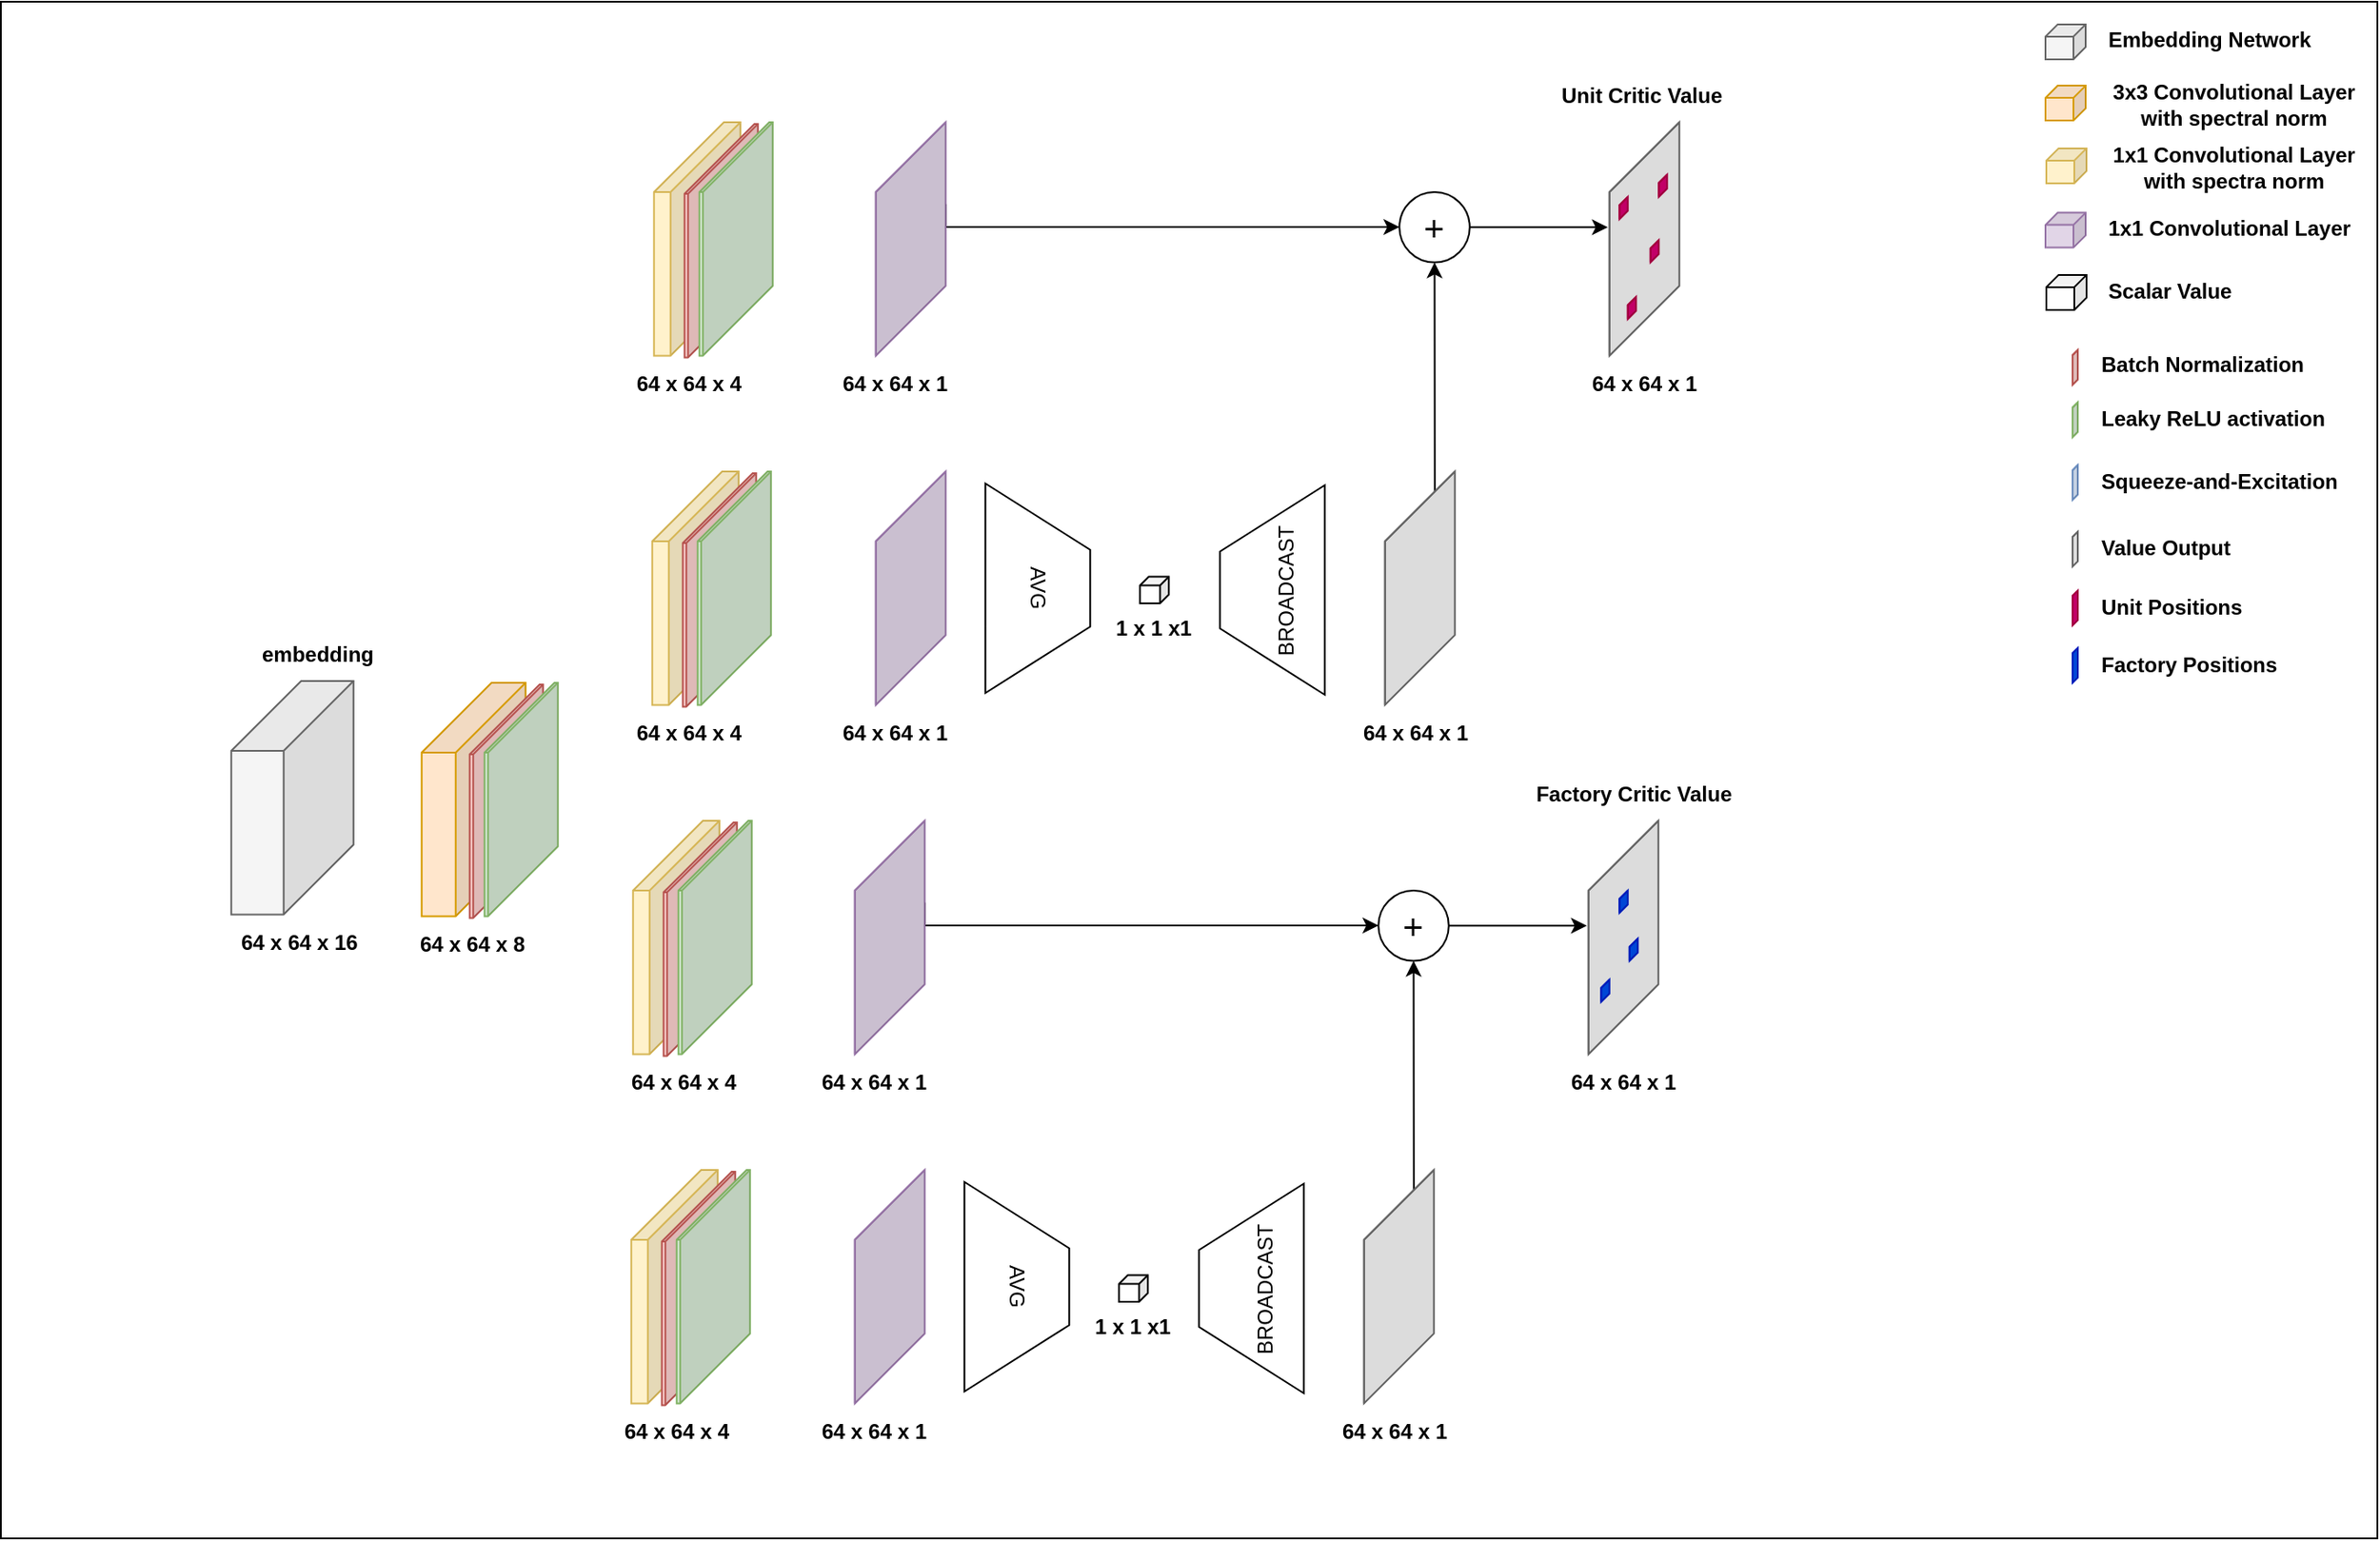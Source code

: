 <mxfile version="24.3.1" type="device">
  <diagram name="Page-1" id="ELjl9gByCZCh_97ISyAW">
    <mxGraphModel dx="2924" dy="2198" grid="1" gridSize="10" guides="1" tooltips="1" connect="1" arrows="1" fold="1" page="1" pageScale="1" pageWidth="850" pageHeight="1100" math="1" shadow="0">
      <root>
        <mxCell id="0" />
        <mxCell id="1" parent="0" />
        <mxCell id="jB6_mRZn_5eLLBD233gM-117" value="" style="rounded=0;whiteSpace=wrap;html=1;fillColor=none;" vertex="1" parent="1">
          <mxGeometry x="-800.5" y="-1010" width="1360.5" height="880" as="geometry" />
        </mxCell>
        <mxCell id="jB6_mRZn_5eLLBD233gM-118" value="" style="shape=cube;whiteSpace=wrap;html=1;boundedLbl=1;backgroundOutline=1;darkOpacity=0.05;darkOpacity2=0.1;size=40;direction=east;flipH=1;fillColor=#f5f5f5;strokeColor=#666666;fontColor=#333333;" vertex="1" parent="1">
          <mxGeometry x="-668.62" y="-621.01" width="70" height="133.75" as="geometry" />
        </mxCell>
        <mxCell id="jB6_mRZn_5eLLBD233gM-119" value="&lt;b&gt;embedding&lt;/b&gt;" style="text;html=1;strokeColor=none;fillColor=none;align=center;verticalAlign=middle;whiteSpace=wrap;rounded=0;" vertex="1" parent="1">
          <mxGeometry x="-673.62" y="-651.01" width="110" height="30" as="geometry" />
        </mxCell>
        <mxCell id="jB6_mRZn_5eLLBD233gM-120" value="64 x 64 x 16" style="text;html=1;strokeColor=none;fillColor=none;align=center;verticalAlign=middle;whiteSpace=wrap;rounded=0;fontStyle=1" vertex="1" parent="1">
          <mxGeometry x="-678.62" y="-478.25" width="99" height="14" as="geometry" />
        </mxCell>
        <mxCell id="jB6_mRZn_5eLLBD233gM-121" value="" style="shape=cube;whiteSpace=wrap;html=1;boundedLbl=1;backgroundOutline=1;darkOpacity=0.05;darkOpacity2=0.1;size=40;direction=east;flipH=1;fillColor=#fff2cc;strokeColor=#d6b656;" vertex="1" parent="1">
          <mxGeometry x="-426.62" y="-941.01" width="49.5" height="133.75" as="geometry" />
        </mxCell>
        <mxCell id="jB6_mRZn_5eLLBD233gM-122" value="64 x 64 x 4" style="text;html=1;strokeColor=none;fillColor=none;align=center;verticalAlign=middle;whiteSpace=wrap;rounded=0;fontStyle=1" vertex="1" parent="1">
          <mxGeometry x="-455.62" y="-798.25" width="99" height="14" as="geometry" />
        </mxCell>
        <mxCell id="jB6_mRZn_5eLLBD233gM-123" value="" style="shape=cube;whiteSpace=wrap;html=1;boundedLbl=1;backgroundOutline=1;darkOpacity=0.05;darkOpacity2=0.1;size=40;direction=east;flipH=1;fillColor=#f8cecc;strokeColor=#b85450;" vertex="1" parent="1">
          <mxGeometry x="-409.12" y="-940" width="42" height="133.75" as="geometry" />
        </mxCell>
        <mxCell id="jB6_mRZn_5eLLBD233gM-124" value="" style="shape=cube;whiteSpace=wrap;html=1;boundedLbl=1;backgroundOutline=1;darkOpacity=0.05;darkOpacity2=0.1;size=40;direction=east;flipH=1;fillColor=#d5e8d4;strokeColor=#82b366;" vertex="1" parent="1">
          <mxGeometry x="-400.62" y="-941.01" width="42" height="133.75" as="geometry" />
        </mxCell>
        <mxCell id="jB6_mRZn_5eLLBD233gM-125" value="" style="shape=cube;whiteSpace=wrap;html=1;boundedLbl=1;backgroundOutline=1;darkOpacity=0.05;darkOpacity2=0.1;size=40;direction=east;flipH=1;fillColor=#fff2cc;strokeColor=#d6b656;" vertex="1" parent="1">
          <mxGeometry x="-427.62" y="-741.01" width="49.5" height="133.75" as="geometry" />
        </mxCell>
        <mxCell id="jB6_mRZn_5eLLBD233gM-126" value="64 x 64 x 4" style="text;html=1;strokeColor=none;fillColor=none;align=center;verticalAlign=middle;whiteSpace=wrap;rounded=0;fontStyle=1" vertex="1" parent="1">
          <mxGeometry x="-455.62" y="-598.25" width="99" height="14" as="geometry" />
        </mxCell>
        <mxCell id="jB6_mRZn_5eLLBD233gM-127" value="" style="shape=cube;whiteSpace=wrap;html=1;boundedLbl=1;backgroundOutline=1;darkOpacity=0.05;darkOpacity2=0.1;size=40;direction=east;flipH=1;fillColor=#f8cecc;strokeColor=#b85450;" vertex="1" parent="1">
          <mxGeometry x="-410.12" y="-740" width="42" height="133.75" as="geometry" />
        </mxCell>
        <mxCell id="jB6_mRZn_5eLLBD233gM-128" value="" style="shape=cube;whiteSpace=wrap;html=1;boundedLbl=1;backgroundOutline=1;darkOpacity=0.05;darkOpacity2=0.1;size=40;direction=east;flipH=1;fillColor=#d5e8d4;strokeColor=#82b366;" vertex="1" parent="1">
          <mxGeometry x="-401.62" y="-741.01" width="42" height="133.75" as="geometry" />
        </mxCell>
        <mxCell id="jB6_mRZn_5eLLBD233gM-129" value="" style="shape=cube;whiteSpace=wrap;html=1;boundedLbl=1;backgroundOutline=1;darkOpacity=0.05;darkOpacity2=0.1;size=40;direction=east;flipH=1;fillColor=#ffe6cc;strokeColor=#d79b00;" vertex="1" parent="1">
          <mxGeometry x="-559.62" y="-620" width="59.5" height="133.75" as="geometry" />
        </mxCell>
        <mxCell id="jB6_mRZn_5eLLBD233gM-130" value="64 x 64 x 8" style="text;html=1;strokeColor=none;fillColor=none;align=center;verticalAlign=middle;whiteSpace=wrap;rounded=0;fontStyle=1" vertex="1" parent="1">
          <mxGeometry x="-579.62" y="-477.24" width="99" height="14" as="geometry" />
        </mxCell>
        <mxCell id="jB6_mRZn_5eLLBD233gM-131" value="" style="shape=cube;whiteSpace=wrap;html=1;boundedLbl=1;backgroundOutline=1;darkOpacity=0.05;darkOpacity2=0.1;size=40;direction=east;flipH=1;fillColor=#f8cecc;strokeColor=#b85450;" vertex="1" parent="1">
          <mxGeometry x="-532.12" y="-618.99" width="42" height="133.75" as="geometry" />
        </mxCell>
        <mxCell id="jB6_mRZn_5eLLBD233gM-132" value="" style="shape=cube;whiteSpace=wrap;html=1;boundedLbl=1;backgroundOutline=1;darkOpacity=0.05;darkOpacity2=0.1;size=40;direction=east;flipH=1;fillColor=#d5e8d4;strokeColor=#82b366;" vertex="1" parent="1">
          <mxGeometry x="-523.62" y="-620" width="42" height="133.75" as="geometry" />
        </mxCell>
        <mxCell id="jB6_mRZn_5eLLBD233gM-133" style="edgeStyle=orthogonalEdgeStyle;rounded=0;orthogonalLoop=1;jettySize=auto;html=1;exitX=0;exitY=0;exitDx=0;exitDy=46.875;exitPerimeter=0;" edge="1" parent="1" source="jB6_mRZn_5eLLBD233gM-134" target="jB6_mRZn_5eLLBD233gM-146">
          <mxGeometry relative="1" as="geometry">
            <Array as="points">
              <mxPoint x="-259.62" y="-881.01" />
            </Array>
          </mxGeometry>
        </mxCell>
        <mxCell id="jB6_mRZn_5eLLBD233gM-134" value="" style="shape=cube;whiteSpace=wrap;html=1;boundedLbl=1;backgroundOutline=1;darkOpacity=0.05;darkOpacity2=0.1;size=40;direction=east;flipH=1;fillColor=#e1d5e7;strokeColor=#9673a6;" vertex="1" parent="1">
          <mxGeometry x="-299.62" y="-941.01" width="40" height="133.75" as="geometry" />
        </mxCell>
        <mxCell id="jB6_mRZn_5eLLBD233gM-135" value="64 x 64 x 1" style="text;html=1;strokeColor=none;fillColor=none;align=center;verticalAlign=middle;whiteSpace=wrap;rounded=0;fontStyle=1" vertex="1" parent="1">
          <mxGeometry x="-338.12" y="-798.25" width="99" height="14" as="geometry" />
        </mxCell>
        <mxCell id="jB6_mRZn_5eLLBD233gM-136" value="" style="shape=cube;whiteSpace=wrap;html=1;boundedLbl=1;backgroundOutline=1;darkOpacity=0.05;darkOpacity2=0.1;size=40;direction=east;flipH=1;fillColor=#e1d5e7;strokeColor=#9673a6;" vertex="1" parent="1">
          <mxGeometry x="-299.62" y="-741.01" width="40" height="133.75" as="geometry" />
        </mxCell>
        <mxCell id="jB6_mRZn_5eLLBD233gM-137" value="64 x 64 x 1" style="text;html=1;strokeColor=none;fillColor=none;align=center;verticalAlign=middle;whiteSpace=wrap;rounded=0;fontStyle=1" vertex="1" parent="1">
          <mxGeometry x="-338.12" y="-598.25" width="99" height="14" as="geometry" />
        </mxCell>
        <mxCell id="jB6_mRZn_5eLLBD233gM-138" value="" style="shape=cube;whiteSpace=wrap;html=1;boundedLbl=1;backgroundOutline=1;darkOpacity=0.05;darkOpacity2=0.1;size=5;direction=east;flipH=1;" vertex="1" parent="1">
          <mxGeometry x="-148.37" y="-680.75" width="16.5" height="15.24" as="geometry" />
        </mxCell>
        <mxCell id="jB6_mRZn_5eLLBD233gM-139" value="AVG" style="shape=trapezoid;perimeter=trapezoidPerimeter;whiteSpace=wrap;html=1;fixedSize=1;rotation=90;size=38;" vertex="1" parent="1">
          <mxGeometry x="-266.87" y="-704.14" width="120" height="60" as="geometry" />
        </mxCell>
        <mxCell id="jB6_mRZn_5eLLBD233gM-140" value="1 x 1 x1" style="text;html=1;strokeColor=none;fillColor=none;align=center;verticalAlign=middle;whiteSpace=wrap;rounded=0;fontStyle=1" vertex="1" parent="1">
          <mxGeometry x="-189.62" y="-658.14" width="99" height="14" as="geometry" />
        </mxCell>
        <mxCell id="jB6_mRZn_5eLLBD233gM-141" value="&lt;br&gt;BROADCAST" style="shape=trapezoid;perimeter=trapezoidPerimeter;whiteSpace=wrap;html=1;fixedSize=1;rotation=-90;size=38;" vertex="1" parent="1">
          <mxGeometry x="-132.62" y="-703.12" width="120" height="60" as="geometry" />
        </mxCell>
        <mxCell id="jB6_mRZn_5eLLBD233gM-142" style="edgeStyle=orthogonalEdgeStyle;rounded=0;orthogonalLoop=1;jettySize=auto;html=1;exitX=0;exitY=0;exitDx=20;exitDy=20;exitPerimeter=0;" edge="1" parent="1" source="jB6_mRZn_5eLLBD233gM-143" target="jB6_mRZn_5eLLBD233gM-146">
          <mxGeometry relative="1" as="geometry">
            <Array as="points">
              <mxPoint x="20.38" y="-721.01" />
            </Array>
          </mxGeometry>
        </mxCell>
        <mxCell id="jB6_mRZn_5eLLBD233gM-143" value="" style="shape=cube;whiteSpace=wrap;html=1;boundedLbl=1;backgroundOutline=1;darkOpacity=0.05;darkOpacity2=0.1;size=40;direction=east;flipH=1;fillColor=#f5f5f5;strokeColor=#666666;fontColor=#333333;" vertex="1" parent="1">
          <mxGeometry x="-8.12" y="-741.02" width="40" height="133.75" as="geometry" />
        </mxCell>
        <mxCell id="jB6_mRZn_5eLLBD233gM-144" value="64 x 64 x 1" style="text;html=1;strokeColor=none;fillColor=none;align=center;verticalAlign=middle;whiteSpace=wrap;rounded=0;fontStyle=1" vertex="1" parent="1">
          <mxGeometry x="-40.12" y="-598.25" width="99" height="14" as="geometry" />
        </mxCell>
        <mxCell id="jB6_mRZn_5eLLBD233gM-145" style="edgeStyle=orthogonalEdgeStyle;rounded=0;orthogonalLoop=1;jettySize=auto;html=1;exitX=1;exitY=0.5;exitDx=0;exitDy=0;entryX=1.024;entryY=0.45;entryDx=0;entryDy=0;entryPerimeter=0;" edge="1" parent="1" source="jB6_mRZn_5eLLBD233gM-146" target="jB6_mRZn_5eLLBD233gM-147">
          <mxGeometry relative="1" as="geometry">
            <mxPoint x="80.38" y="-880.793" as="targetPoint" />
          </mxGeometry>
        </mxCell>
        <mxCell id="jB6_mRZn_5eLLBD233gM-146" value="&lt;font style=&quot;font-size: 20px;&quot;&gt;+&lt;/font&gt;" style="ellipse;whiteSpace=wrap;html=1;aspect=fixed;" vertex="1" parent="1">
          <mxGeometry x="0.13" y="-901.01" width="40.25" height="40.25" as="geometry" />
        </mxCell>
        <mxCell id="jB6_mRZn_5eLLBD233gM-147" value="" style="shape=cube;whiteSpace=wrap;html=1;boundedLbl=1;backgroundOutline=1;darkOpacity=0.05;darkOpacity2=0.1;size=40;direction=east;flipH=1;fillColor=#f5f5f5;strokeColor=#666666;fontColor=#333333;" vertex="1" parent="1">
          <mxGeometry x="120.38" y="-941.01" width="40" height="133.75" as="geometry" />
        </mxCell>
        <mxCell id="jB6_mRZn_5eLLBD233gM-148" value="64 x 64 x 1" style="text;html=1;strokeColor=none;fillColor=none;align=center;verticalAlign=middle;whiteSpace=wrap;rounded=0;fontStyle=1" vertex="1" parent="1">
          <mxGeometry x="90.88" y="-798.25" width="99" height="14" as="geometry" />
        </mxCell>
        <mxCell id="jB6_mRZn_5eLLBD233gM-149" value="" style="shape=cube;whiteSpace=wrap;html=1;boundedLbl=1;backgroundOutline=1;darkOpacity=0.05;darkOpacity2=0.1;size=40;direction=east;flipH=1;fillColor=#d80073;strokeColor=#A50040;fontColor=#ffffff;" vertex="1" parent="1">
          <mxGeometry x="148.63" y="-911.01" width="4.75" height="12.76" as="geometry" />
        </mxCell>
        <mxCell id="jB6_mRZn_5eLLBD233gM-150" value="" style="shape=cube;whiteSpace=wrap;html=1;boundedLbl=1;backgroundOutline=1;darkOpacity=0.05;darkOpacity2=0.1;size=40;direction=east;flipH=1;fillColor=#d80073;strokeColor=#A50040;fontColor=#ffffff;" vertex="1" parent="1">
          <mxGeometry x="143.88" y="-873.52" width="4.75" height="12.76" as="geometry" />
        </mxCell>
        <mxCell id="jB6_mRZn_5eLLBD233gM-151" value="" style="shape=cube;whiteSpace=wrap;html=1;boundedLbl=1;backgroundOutline=1;darkOpacity=0.05;darkOpacity2=0.1;size=40;direction=east;flipH=1;fillColor=#d80073;strokeColor=#A50040;fontColor=#ffffff;" vertex="1" parent="1">
          <mxGeometry x="126.13" y="-898.25" width="4.75" height="12.76" as="geometry" />
        </mxCell>
        <mxCell id="jB6_mRZn_5eLLBD233gM-152" value="" style="shape=cube;whiteSpace=wrap;html=1;boundedLbl=1;backgroundOutline=1;darkOpacity=0.05;darkOpacity2=0.1;size=40;direction=east;flipH=1;fillColor=#d80073;strokeColor=#A50040;fontColor=#ffffff;" vertex="1" parent="1">
          <mxGeometry x="130.88" y="-841.01" width="4.75" height="12.76" as="geometry" />
        </mxCell>
        <mxCell id="jB6_mRZn_5eLLBD233gM-153" value="" style="shape=cube;whiteSpace=wrap;html=1;boundedLbl=1;backgroundOutline=1;darkOpacity=0.05;darkOpacity2=0.1;size=40;direction=east;flipH=1;fillColor=#fff2cc;strokeColor=#d6b656;" vertex="1" parent="1">
          <mxGeometry x="-438.62" y="-541.01" width="49.5" height="133.75" as="geometry" />
        </mxCell>
        <mxCell id="jB6_mRZn_5eLLBD233gM-154" value="" style="shape=cube;whiteSpace=wrap;html=1;boundedLbl=1;backgroundOutline=1;darkOpacity=0.05;darkOpacity2=0.1;size=40;direction=east;flipH=1;fillColor=#f8cecc;strokeColor=#b85450;" vertex="1" parent="1">
          <mxGeometry x="-421.12" y="-540" width="42" height="133.75" as="geometry" />
        </mxCell>
        <mxCell id="jB6_mRZn_5eLLBD233gM-155" value="" style="shape=cube;whiteSpace=wrap;html=1;boundedLbl=1;backgroundOutline=1;darkOpacity=0.05;darkOpacity2=0.1;size=40;direction=east;flipH=1;fillColor=#d5e8d4;strokeColor=#82b366;" vertex="1" parent="1">
          <mxGeometry x="-412.62" y="-541.01" width="42" height="133.75" as="geometry" />
        </mxCell>
        <mxCell id="jB6_mRZn_5eLLBD233gM-156" value="" style="shape=cube;whiteSpace=wrap;html=1;boundedLbl=1;backgroundOutline=1;darkOpacity=0.05;darkOpacity2=0.1;size=40;direction=east;flipH=1;fillColor=#fff2cc;strokeColor=#d6b656;" vertex="1" parent="1">
          <mxGeometry x="-439.62" y="-341.01" width="49.5" height="133.75" as="geometry" />
        </mxCell>
        <mxCell id="jB6_mRZn_5eLLBD233gM-157" value="" style="shape=cube;whiteSpace=wrap;html=1;boundedLbl=1;backgroundOutline=1;darkOpacity=0.05;darkOpacity2=0.1;size=40;direction=east;flipH=1;fillColor=#f8cecc;strokeColor=#b85450;" vertex="1" parent="1">
          <mxGeometry x="-422.12" y="-340" width="42" height="133.75" as="geometry" />
        </mxCell>
        <mxCell id="jB6_mRZn_5eLLBD233gM-158" value="" style="shape=cube;whiteSpace=wrap;html=1;boundedLbl=1;backgroundOutline=1;darkOpacity=0.05;darkOpacity2=0.1;size=40;direction=east;flipH=1;fillColor=#d5e8d4;strokeColor=#82b366;" vertex="1" parent="1">
          <mxGeometry x="-413.62" y="-341.01" width="42" height="133.75" as="geometry" />
        </mxCell>
        <mxCell id="jB6_mRZn_5eLLBD233gM-159" style="edgeStyle=orthogonalEdgeStyle;rounded=0;orthogonalLoop=1;jettySize=auto;html=1;exitX=0;exitY=0;exitDx=0;exitDy=46.875;exitPerimeter=0;" edge="1" parent="1" source="jB6_mRZn_5eLLBD233gM-160" target="jB6_mRZn_5eLLBD233gM-172">
          <mxGeometry relative="1" as="geometry">
            <Array as="points">
              <mxPoint x="-271.62" y="-481.01" />
            </Array>
          </mxGeometry>
        </mxCell>
        <mxCell id="jB6_mRZn_5eLLBD233gM-160" value="" style="shape=cube;whiteSpace=wrap;html=1;boundedLbl=1;backgroundOutline=1;darkOpacity=0.05;darkOpacity2=0.1;size=40;direction=east;flipH=1;fillColor=#e1d5e7;strokeColor=#9673a6;" vertex="1" parent="1">
          <mxGeometry x="-311.62" y="-541.01" width="40" height="133.75" as="geometry" />
        </mxCell>
        <mxCell id="jB6_mRZn_5eLLBD233gM-161" value="64 x 64 x 1" style="text;html=1;strokeColor=none;fillColor=none;align=center;verticalAlign=middle;whiteSpace=wrap;rounded=0;fontStyle=1" vertex="1" parent="1">
          <mxGeometry x="-350.12" y="-398.25" width="99" height="14" as="geometry" />
        </mxCell>
        <mxCell id="jB6_mRZn_5eLLBD233gM-162" value="" style="shape=cube;whiteSpace=wrap;html=1;boundedLbl=1;backgroundOutline=1;darkOpacity=0.05;darkOpacity2=0.1;size=40;direction=east;flipH=1;fillColor=#e1d5e7;strokeColor=#9673a6;" vertex="1" parent="1">
          <mxGeometry x="-311.62" y="-341.01" width="40" height="133.75" as="geometry" />
        </mxCell>
        <mxCell id="jB6_mRZn_5eLLBD233gM-163" value="64 x 64 x 1" style="text;html=1;strokeColor=none;fillColor=none;align=center;verticalAlign=middle;whiteSpace=wrap;rounded=0;fontStyle=1" vertex="1" parent="1">
          <mxGeometry x="-350.12" y="-198.25" width="99" height="14" as="geometry" />
        </mxCell>
        <mxCell id="jB6_mRZn_5eLLBD233gM-164" value="" style="shape=cube;whiteSpace=wrap;html=1;boundedLbl=1;backgroundOutline=1;darkOpacity=0.05;darkOpacity2=0.1;size=5;direction=east;flipH=1;" vertex="1" parent="1">
          <mxGeometry x="-160.37" y="-280.75" width="16.5" height="15.24" as="geometry" />
        </mxCell>
        <mxCell id="jB6_mRZn_5eLLBD233gM-165" value="AVG" style="shape=trapezoid;perimeter=trapezoidPerimeter;whiteSpace=wrap;html=1;fixedSize=1;rotation=90;size=38;" vertex="1" parent="1">
          <mxGeometry x="-278.87" y="-304.14" width="120" height="60" as="geometry" />
        </mxCell>
        <mxCell id="jB6_mRZn_5eLLBD233gM-166" value="1 x 1 x1" style="text;html=1;strokeColor=none;fillColor=none;align=center;verticalAlign=middle;whiteSpace=wrap;rounded=0;fontStyle=1" vertex="1" parent="1">
          <mxGeometry x="-201.62" y="-258.14" width="99" height="14" as="geometry" />
        </mxCell>
        <mxCell id="jB6_mRZn_5eLLBD233gM-167" value="&lt;br&gt;BROADCAST" style="shape=trapezoid;perimeter=trapezoidPerimeter;whiteSpace=wrap;html=1;fixedSize=1;rotation=-90;size=38;" vertex="1" parent="1">
          <mxGeometry x="-144.62" y="-303.12" width="120" height="60" as="geometry" />
        </mxCell>
        <mxCell id="jB6_mRZn_5eLLBD233gM-168" style="edgeStyle=orthogonalEdgeStyle;rounded=0;orthogonalLoop=1;jettySize=auto;html=1;exitX=0;exitY=0;exitDx=20;exitDy=20;exitPerimeter=0;" edge="1" parent="1" source="jB6_mRZn_5eLLBD233gM-169" target="jB6_mRZn_5eLLBD233gM-172">
          <mxGeometry relative="1" as="geometry">
            <Array as="points">
              <mxPoint x="8.38" y="-321.01" />
            </Array>
          </mxGeometry>
        </mxCell>
        <mxCell id="jB6_mRZn_5eLLBD233gM-169" value="" style="shape=cube;whiteSpace=wrap;html=1;boundedLbl=1;backgroundOutline=1;darkOpacity=0.05;darkOpacity2=0.1;size=40;direction=east;flipH=1;fillColor=#f5f5f5;strokeColor=#666666;fontColor=#333333;" vertex="1" parent="1">
          <mxGeometry x="-20.12" y="-341.02" width="40" height="133.75" as="geometry" />
        </mxCell>
        <mxCell id="jB6_mRZn_5eLLBD233gM-170" value="64 x 64 x 1" style="text;html=1;strokeColor=none;fillColor=none;align=center;verticalAlign=middle;whiteSpace=wrap;rounded=0;fontStyle=1" vertex="1" parent="1">
          <mxGeometry x="-52.12" y="-198.25" width="99" height="14" as="geometry" />
        </mxCell>
        <mxCell id="jB6_mRZn_5eLLBD233gM-171" style="edgeStyle=orthogonalEdgeStyle;rounded=0;orthogonalLoop=1;jettySize=auto;html=1;exitX=1;exitY=0.5;exitDx=0;exitDy=0;entryX=1.024;entryY=0.45;entryDx=0;entryDy=0;entryPerimeter=0;" edge="1" parent="1" source="jB6_mRZn_5eLLBD233gM-172" target="jB6_mRZn_5eLLBD233gM-173">
          <mxGeometry relative="1" as="geometry">
            <mxPoint x="68.38" y="-480.793" as="targetPoint" />
          </mxGeometry>
        </mxCell>
        <mxCell id="jB6_mRZn_5eLLBD233gM-172" value="&lt;font style=&quot;font-size: 20px;&quot;&gt;+&lt;/font&gt;" style="ellipse;whiteSpace=wrap;html=1;aspect=fixed;" vertex="1" parent="1">
          <mxGeometry x="-11.87" y="-501.01" width="40.25" height="40.25" as="geometry" />
        </mxCell>
        <mxCell id="jB6_mRZn_5eLLBD233gM-173" value="" style="shape=cube;whiteSpace=wrap;html=1;boundedLbl=1;backgroundOutline=1;darkOpacity=0.05;darkOpacity2=0.1;size=40;direction=east;flipH=1;fillColor=#f5f5f5;strokeColor=#666666;fontColor=#333333;" vertex="1" parent="1">
          <mxGeometry x="108.38" y="-541.01" width="40" height="133.75" as="geometry" />
        </mxCell>
        <mxCell id="jB6_mRZn_5eLLBD233gM-174" value="64 x 64 x 1" style="text;html=1;strokeColor=none;fillColor=none;align=center;verticalAlign=middle;whiteSpace=wrap;rounded=0;fontStyle=1" vertex="1" parent="1">
          <mxGeometry x="78.88" y="-398.25" width="99" height="14" as="geometry" />
        </mxCell>
        <mxCell id="jB6_mRZn_5eLLBD233gM-175" value="" style="shape=cube;whiteSpace=wrap;html=1;boundedLbl=1;backgroundOutline=1;darkOpacity=0.05;darkOpacity2=0.1;size=40;direction=east;flipH=1;fillColor=#0050ef;strokeColor=#001DBC;fontColor=#ffffff;" vertex="1" parent="1">
          <mxGeometry x="126.13" y="-501.01" width="4.75" height="12.76" as="geometry" />
        </mxCell>
        <mxCell id="jB6_mRZn_5eLLBD233gM-176" value="" style="shape=cube;whiteSpace=wrap;html=1;boundedLbl=1;backgroundOutline=1;darkOpacity=0.05;darkOpacity2=0.1;size=40;direction=east;flipH=1;fillColor=#0050ef;strokeColor=#001DBC;fontColor=#ffffff;" vertex="1" parent="1">
          <mxGeometry x="131.88" y="-473.52" width="4.75" height="12.76" as="geometry" />
        </mxCell>
        <mxCell id="jB6_mRZn_5eLLBD233gM-177" value="Unit Critic Value" style="text;html=1;strokeColor=none;fillColor=none;align=center;verticalAlign=middle;whiteSpace=wrap;rounded=0;fontStyle=1" vertex="1" parent="1">
          <mxGeometry x="84" y="-971.01" width="110" height="30" as="geometry" />
        </mxCell>
        <mxCell id="jB6_mRZn_5eLLBD233gM-178" value="Factory Critic Value" style="text;html=1;strokeColor=none;fillColor=none;align=center;verticalAlign=middle;whiteSpace=wrap;rounded=0;fontStyle=1" vertex="1" parent="1">
          <mxGeometry x="71.75" y="-571.01" width="125" height="30" as="geometry" />
        </mxCell>
        <mxCell id="jB6_mRZn_5eLLBD233gM-179" value="" style="shape=cube;whiteSpace=wrap;html=1;boundedLbl=1;backgroundOutline=1;darkOpacity=0.05;darkOpacity2=0.1;size=7;direction=east;flipH=1;fillColor=#fff2cc;strokeColor=#d6b656;" vertex="1" parent="1">
          <mxGeometry x="370.5" y="-926.06" width="23" height="20" as="geometry" />
        </mxCell>
        <mxCell id="jB6_mRZn_5eLLBD233gM-180" value="" style="shape=cube;whiteSpace=wrap;html=1;boundedLbl=1;backgroundOutline=1;darkOpacity=0.05;darkOpacity2=0.1;size=7;direction=east;flipH=1;fillColor=#f8cecc;strokeColor=#b85450;" vertex="1" parent="1">
          <mxGeometry x="385.5" y="-810.61" width="3" height="20" as="geometry" />
        </mxCell>
        <mxCell id="jB6_mRZn_5eLLBD233gM-181" value="" style="shape=cube;whiteSpace=wrap;html=1;boundedLbl=1;backgroundOutline=1;darkOpacity=0.05;darkOpacity2=0.1;size=7;direction=east;flipH=1;fillColor=#d5e8d4;strokeColor=#82b366;" vertex="1" parent="1">
          <mxGeometry x="385.5" y="-780.61" width="3" height="20" as="geometry" />
        </mxCell>
        <mxCell id="jB6_mRZn_5eLLBD233gM-182" value="1x1 Convolutional Layer with spectra norm" style="text;html=1;strokeColor=none;fillColor=none;align=center;verticalAlign=middle;whiteSpace=wrap;rounded=0;fontStyle=1" vertex="1" parent="1">
          <mxGeometry x="404.5" y="-927" width="146" height="23.88" as="geometry" />
        </mxCell>
        <mxCell id="jB6_mRZn_5eLLBD233gM-183" value="Batch Normalization" style="text;html=1;strokeColor=none;fillColor=none;align=left;verticalAlign=middle;whiteSpace=wrap;rounded=0;fontStyle=1" vertex="1" parent="1">
          <mxGeometry x="399.5" y="-813.55" width="138" height="23.88" as="geometry" />
        </mxCell>
        <mxCell id="jB6_mRZn_5eLLBD233gM-184" value="Leaky ReLU activation" style="text;html=1;strokeColor=none;fillColor=none;align=left;verticalAlign=middle;whiteSpace=wrap;rounded=0;fontStyle=1" vertex="1" parent="1">
          <mxGeometry x="399.5" y="-782.49" width="138" height="23.88" as="geometry" />
        </mxCell>
        <mxCell id="jB6_mRZn_5eLLBD233gM-185" value="" style="shape=cube;whiteSpace=wrap;html=1;boundedLbl=1;backgroundOutline=1;darkOpacity=0.05;darkOpacity2=0.1;size=7;direction=east;flipH=1;fillColor=#dae8fc;strokeColor=#6c8ebf;" vertex="1" parent="1">
          <mxGeometry x="385.5" y="-744.73" width="3" height="20" as="geometry" />
        </mxCell>
        <mxCell id="jB6_mRZn_5eLLBD233gM-186" value="Squeeze-and-Excitation" style="text;html=1;strokeColor=none;fillColor=none;align=left;verticalAlign=middle;whiteSpace=wrap;rounded=0;fontStyle=1" vertex="1" parent="1">
          <mxGeometry x="399.5" y="-746.61" width="138" height="23.88" as="geometry" />
        </mxCell>
        <mxCell id="jB6_mRZn_5eLLBD233gM-187" value="" style="shape=cube;whiteSpace=wrap;html=1;boundedLbl=1;backgroundOutline=1;darkOpacity=0.05;darkOpacity2=0.1;size=7;direction=east;flipH=1;fillColor=#f5f5f5;strokeColor=#666666;fontColor=#333333;" vertex="1" parent="1">
          <mxGeometry x="385.5" y="-706.56" width="3" height="20" as="geometry" />
        </mxCell>
        <mxCell id="jB6_mRZn_5eLLBD233gM-188" value="Value Output" style="text;html=1;strokeColor=none;fillColor=none;align=left;verticalAlign=middle;whiteSpace=wrap;rounded=0;fontStyle=1" vertex="1" parent="1">
          <mxGeometry x="399.5" y="-708.44" width="138" height="23.88" as="geometry" />
        </mxCell>
        <mxCell id="jB6_mRZn_5eLLBD233gM-189" value="" style="shape=cube;whiteSpace=wrap;html=1;boundedLbl=1;backgroundOutline=1;darkOpacity=0.05;darkOpacity2=0.1;size=7;direction=east;flipH=1;fillColor=#d80073;strokeColor=#A50040;fontColor=#ffffff;" vertex="1" parent="1">
          <mxGeometry x="385.5" y="-672.81" width="3" height="20" as="geometry" />
        </mxCell>
        <mxCell id="jB6_mRZn_5eLLBD233gM-190" value="Unit Positions" style="text;html=1;strokeColor=none;fillColor=none;align=left;verticalAlign=middle;whiteSpace=wrap;rounded=0;fontStyle=1" vertex="1" parent="1">
          <mxGeometry x="399.5" y="-674.69" width="138" height="23.88" as="geometry" />
        </mxCell>
        <mxCell id="jB6_mRZn_5eLLBD233gM-191" value="" style="shape=cube;whiteSpace=wrap;html=1;boundedLbl=1;backgroundOutline=1;darkOpacity=0.05;darkOpacity2=0.1;size=7;direction=east;flipH=1;fillColor=#0050ef;strokeColor=#001DBC;fontColor=#ffffff;" vertex="1" parent="1">
          <mxGeometry x="385.5" y="-639.92" width="3" height="20" as="geometry" />
        </mxCell>
        <mxCell id="jB6_mRZn_5eLLBD233gM-192" value="Factory Positions" style="text;html=1;strokeColor=none;fillColor=none;align=left;verticalAlign=middle;whiteSpace=wrap;rounded=0;fontStyle=1" vertex="1" parent="1">
          <mxGeometry x="399.5" y="-641.8" width="138" height="23.88" as="geometry" />
        </mxCell>
        <mxCell id="jB6_mRZn_5eLLBD233gM-193" value="" style="shape=cube;whiteSpace=wrap;html=1;boundedLbl=1;backgroundOutline=1;darkOpacity=0.05;darkOpacity2=0.1;size=7;direction=east;flipH=1;" vertex="1" parent="1">
          <mxGeometry x="370.5" y="-853.55" width="23" height="20" as="geometry" />
        </mxCell>
        <mxCell id="jB6_mRZn_5eLLBD233gM-194" value="Scalar Value" style="text;html=1;strokeColor=none;fillColor=none;align=left;verticalAlign=middle;whiteSpace=wrap;rounded=0;fontStyle=1" vertex="1" parent="1">
          <mxGeometry x="404" y="-855.49" width="146" height="23.88" as="geometry" />
        </mxCell>
        <mxCell id="jB6_mRZn_5eLLBD233gM-195" value="" style="shape=cube;whiteSpace=wrap;html=1;boundedLbl=1;backgroundOutline=1;darkOpacity=0.05;darkOpacity2=0.1;size=7;direction=east;flipH=1;fillColor=#f5f5f5;strokeColor=#666666;fontColor=#333333;" vertex="1" parent="1">
          <mxGeometry x="370" y="-997.06" width="23" height="20" as="geometry" />
        </mxCell>
        <mxCell id="jB6_mRZn_5eLLBD233gM-196" value="Embedding Network" style="text;html=1;strokeColor=none;fillColor=none;align=left;verticalAlign=middle;whiteSpace=wrap;rounded=0;fontStyle=1" vertex="1" parent="1">
          <mxGeometry x="404" y="-1000" width="146" height="23.88" as="geometry" />
        </mxCell>
        <mxCell id="jB6_mRZn_5eLLBD233gM-197" value="" style="shape=cube;whiteSpace=wrap;html=1;boundedLbl=1;backgroundOutline=1;darkOpacity=0.05;darkOpacity2=0.1;size=40;direction=east;flipH=1;fillColor=#0050ef;strokeColor=#001DBC;fontColor=#ffffff;" vertex="1" parent="1">
          <mxGeometry x="115.63" y="-450" width="4.75" height="12.76" as="geometry" />
        </mxCell>
        <mxCell id="jB6_mRZn_5eLLBD233gM-198" value="64 x 64 x 4" style="text;html=1;strokeColor=none;fillColor=none;align=center;verticalAlign=middle;whiteSpace=wrap;rounded=0;fontStyle=1" vertex="1" parent="1">
          <mxGeometry x="-459.5" y="-398.25" width="99" height="14" as="geometry" />
        </mxCell>
        <mxCell id="jB6_mRZn_5eLLBD233gM-199" value="64 x 64 x 4" style="text;html=1;strokeColor=none;fillColor=none;align=center;verticalAlign=middle;whiteSpace=wrap;rounded=0;fontStyle=1" vertex="1" parent="1">
          <mxGeometry x="-463.37" y="-198.25" width="99" height="14" as="geometry" />
        </mxCell>
        <mxCell id="jB6_mRZn_5eLLBD233gM-200" value="" style="shape=cube;whiteSpace=wrap;html=1;boundedLbl=1;backgroundOutline=1;darkOpacity=0.05;darkOpacity2=0.1;size=7;direction=east;flipH=1;fillColor=#e1d5e7;strokeColor=#9673a6;" vertex="1" parent="1">
          <mxGeometry x="370" y="-889.19" width="23" height="20" as="geometry" />
        </mxCell>
        <mxCell id="jB6_mRZn_5eLLBD233gM-201" value="1x1 Convolutional Layer" style="text;html=1;strokeColor=none;fillColor=none;align=left;verticalAlign=middle;whiteSpace=wrap;rounded=0;fontStyle=1" vertex="1" parent="1">
          <mxGeometry x="404" y="-892.13" width="146" height="23.88" as="geometry" />
        </mxCell>
        <mxCell id="jB6_mRZn_5eLLBD233gM-202" value="" style="shape=cube;whiteSpace=wrap;html=1;boundedLbl=1;backgroundOutline=1;darkOpacity=0.05;darkOpacity2=0.1;size=7;direction=east;flipH=1;fillColor=#ffe6cc;strokeColor=#d79b00;" vertex="1" parent="1">
          <mxGeometry x="370" y="-961.95" width="23" height="20" as="geometry" />
        </mxCell>
        <mxCell id="jB6_mRZn_5eLLBD233gM-203" value="&lt;div style=&quot;text-align: center;&quot;&gt;&lt;span style=&quot;background-color: initial;&quot;&gt;3x3 Convolutional Layer with spectral norm&lt;/span&gt;&lt;/div&gt;" style="text;html=1;strokeColor=none;fillColor=none;align=left;verticalAlign=middle;whiteSpace=wrap;rounded=0;fontStyle=1" vertex="1" parent="1">
          <mxGeometry x="404" y="-962.89" width="146" height="23.88" as="geometry" />
        </mxCell>
      </root>
    </mxGraphModel>
  </diagram>
</mxfile>
